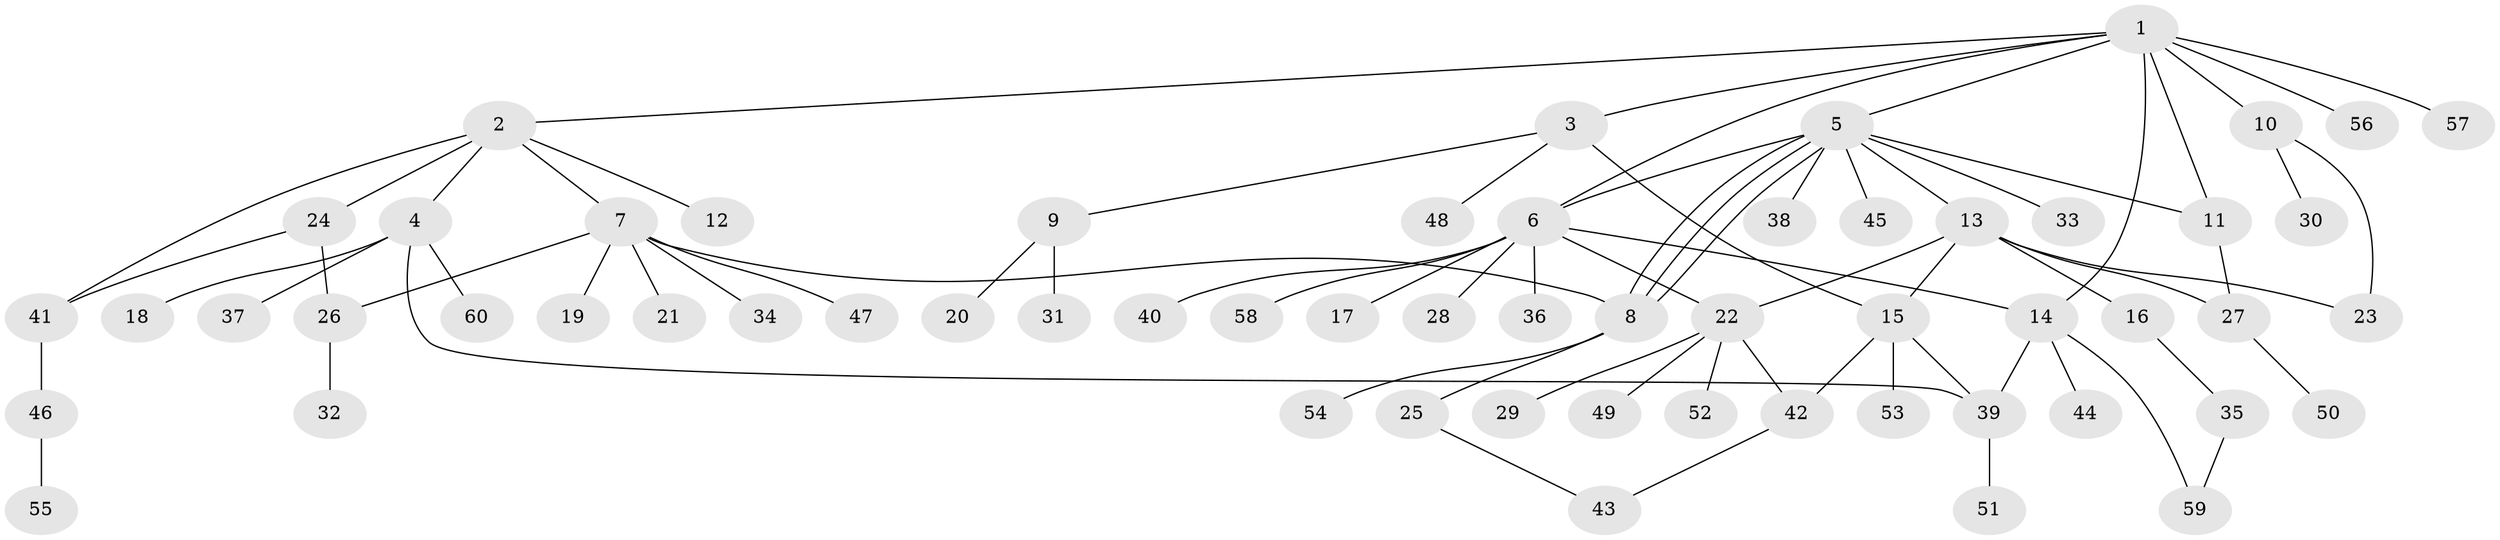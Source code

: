 // Generated by graph-tools (version 1.1) at 2025/25/03/09/25 03:25:59]
// undirected, 60 vertices, 76 edges
graph export_dot {
graph [start="1"]
  node [color=gray90,style=filled];
  1;
  2;
  3;
  4;
  5;
  6;
  7;
  8;
  9;
  10;
  11;
  12;
  13;
  14;
  15;
  16;
  17;
  18;
  19;
  20;
  21;
  22;
  23;
  24;
  25;
  26;
  27;
  28;
  29;
  30;
  31;
  32;
  33;
  34;
  35;
  36;
  37;
  38;
  39;
  40;
  41;
  42;
  43;
  44;
  45;
  46;
  47;
  48;
  49;
  50;
  51;
  52;
  53;
  54;
  55;
  56;
  57;
  58;
  59;
  60;
  1 -- 2;
  1 -- 3;
  1 -- 5;
  1 -- 6;
  1 -- 10;
  1 -- 11;
  1 -- 14;
  1 -- 56;
  1 -- 57;
  2 -- 4;
  2 -- 7;
  2 -- 12;
  2 -- 24;
  2 -- 41;
  3 -- 9;
  3 -- 15;
  3 -- 48;
  4 -- 18;
  4 -- 37;
  4 -- 39;
  4 -- 60;
  5 -- 6;
  5 -- 8;
  5 -- 8;
  5 -- 8;
  5 -- 11;
  5 -- 13;
  5 -- 33;
  5 -- 38;
  5 -- 45;
  6 -- 14;
  6 -- 17;
  6 -- 22;
  6 -- 28;
  6 -- 36;
  6 -- 40;
  6 -- 58;
  7 -- 8;
  7 -- 19;
  7 -- 21;
  7 -- 26;
  7 -- 34;
  7 -- 47;
  8 -- 25;
  8 -- 54;
  9 -- 20;
  9 -- 31;
  10 -- 23;
  10 -- 30;
  11 -- 27;
  13 -- 15;
  13 -- 16;
  13 -- 22;
  13 -- 23;
  13 -- 27;
  14 -- 39;
  14 -- 44;
  14 -- 59;
  15 -- 39;
  15 -- 42;
  15 -- 53;
  16 -- 35;
  22 -- 29;
  22 -- 42;
  22 -- 49;
  22 -- 52;
  24 -- 26;
  24 -- 41;
  25 -- 43;
  26 -- 32;
  27 -- 50;
  35 -- 59;
  39 -- 51;
  41 -- 46;
  42 -- 43;
  46 -- 55;
}
